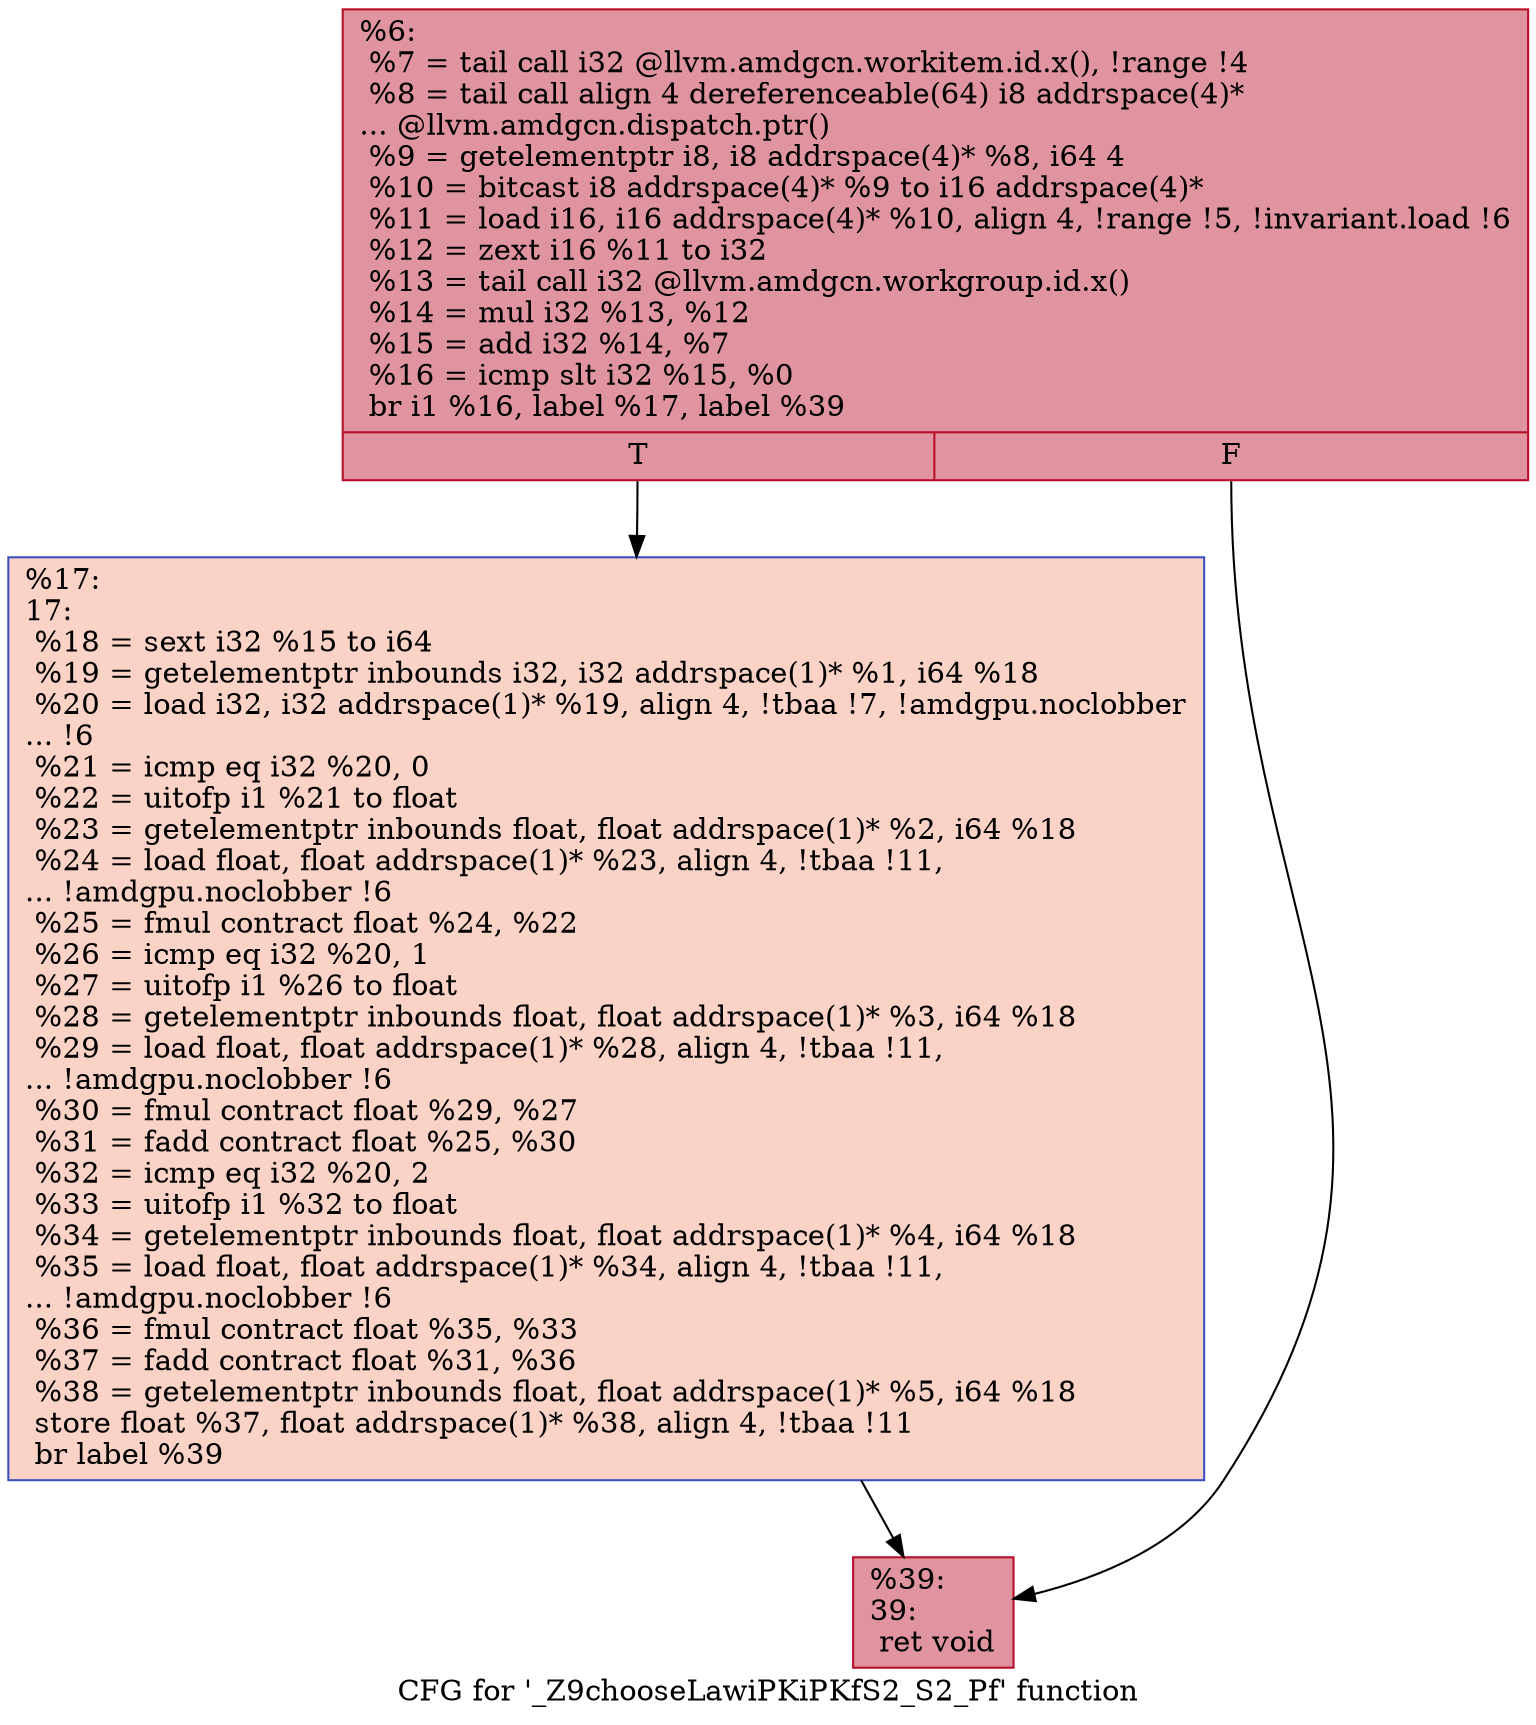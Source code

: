 digraph "CFG for '_Z9chooseLawiPKiPKfS2_S2_Pf' function" {
	label="CFG for '_Z9chooseLawiPKiPKfS2_S2_Pf' function";

	Node0x46e54c0 [shape=record,color="#b70d28ff", style=filled, fillcolor="#b70d2870",label="{%6:\l  %7 = tail call i32 @llvm.amdgcn.workitem.id.x(), !range !4\l  %8 = tail call align 4 dereferenceable(64) i8 addrspace(4)*\l... @llvm.amdgcn.dispatch.ptr()\l  %9 = getelementptr i8, i8 addrspace(4)* %8, i64 4\l  %10 = bitcast i8 addrspace(4)* %9 to i16 addrspace(4)*\l  %11 = load i16, i16 addrspace(4)* %10, align 4, !range !5, !invariant.load !6\l  %12 = zext i16 %11 to i32\l  %13 = tail call i32 @llvm.amdgcn.workgroup.id.x()\l  %14 = mul i32 %13, %12\l  %15 = add i32 %14, %7\l  %16 = icmp slt i32 %15, %0\l  br i1 %16, label %17, label %39\l|{<s0>T|<s1>F}}"];
	Node0x46e54c0:s0 -> Node0x46e6450;
	Node0x46e54c0:s1 -> Node0x46e7470;
	Node0x46e6450 [shape=record,color="#3d50c3ff", style=filled, fillcolor="#f59c7d70",label="{%17:\l17:                                               \l  %18 = sext i32 %15 to i64\l  %19 = getelementptr inbounds i32, i32 addrspace(1)* %1, i64 %18\l  %20 = load i32, i32 addrspace(1)* %19, align 4, !tbaa !7, !amdgpu.noclobber\l... !6\l  %21 = icmp eq i32 %20, 0\l  %22 = uitofp i1 %21 to float\l  %23 = getelementptr inbounds float, float addrspace(1)* %2, i64 %18\l  %24 = load float, float addrspace(1)* %23, align 4, !tbaa !11,\l... !amdgpu.noclobber !6\l  %25 = fmul contract float %24, %22\l  %26 = icmp eq i32 %20, 1\l  %27 = uitofp i1 %26 to float\l  %28 = getelementptr inbounds float, float addrspace(1)* %3, i64 %18\l  %29 = load float, float addrspace(1)* %28, align 4, !tbaa !11,\l... !amdgpu.noclobber !6\l  %30 = fmul contract float %29, %27\l  %31 = fadd contract float %25, %30\l  %32 = icmp eq i32 %20, 2\l  %33 = uitofp i1 %32 to float\l  %34 = getelementptr inbounds float, float addrspace(1)* %4, i64 %18\l  %35 = load float, float addrspace(1)* %34, align 4, !tbaa !11,\l... !amdgpu.noclobber !6\l  %36 = fmul contract float %35, %33\l  %37 = fadd contract float %31, %36\l  %38 = getelementptr inbounds float, float addrspace(1)* %5, i64 %18\l  store float %37, float addrspace(1)* %38, align 4, !tbaa !11\l  br label %39\l}"];
	Node0x46e6450 -> Node0x46e7470;
	Node0x46e7470 [shape=record,color="#b70d28ff", style=filled, fillcolor="#b70d2870",label="{%39:\l39:                                               \l  ret void\l}"];
}
